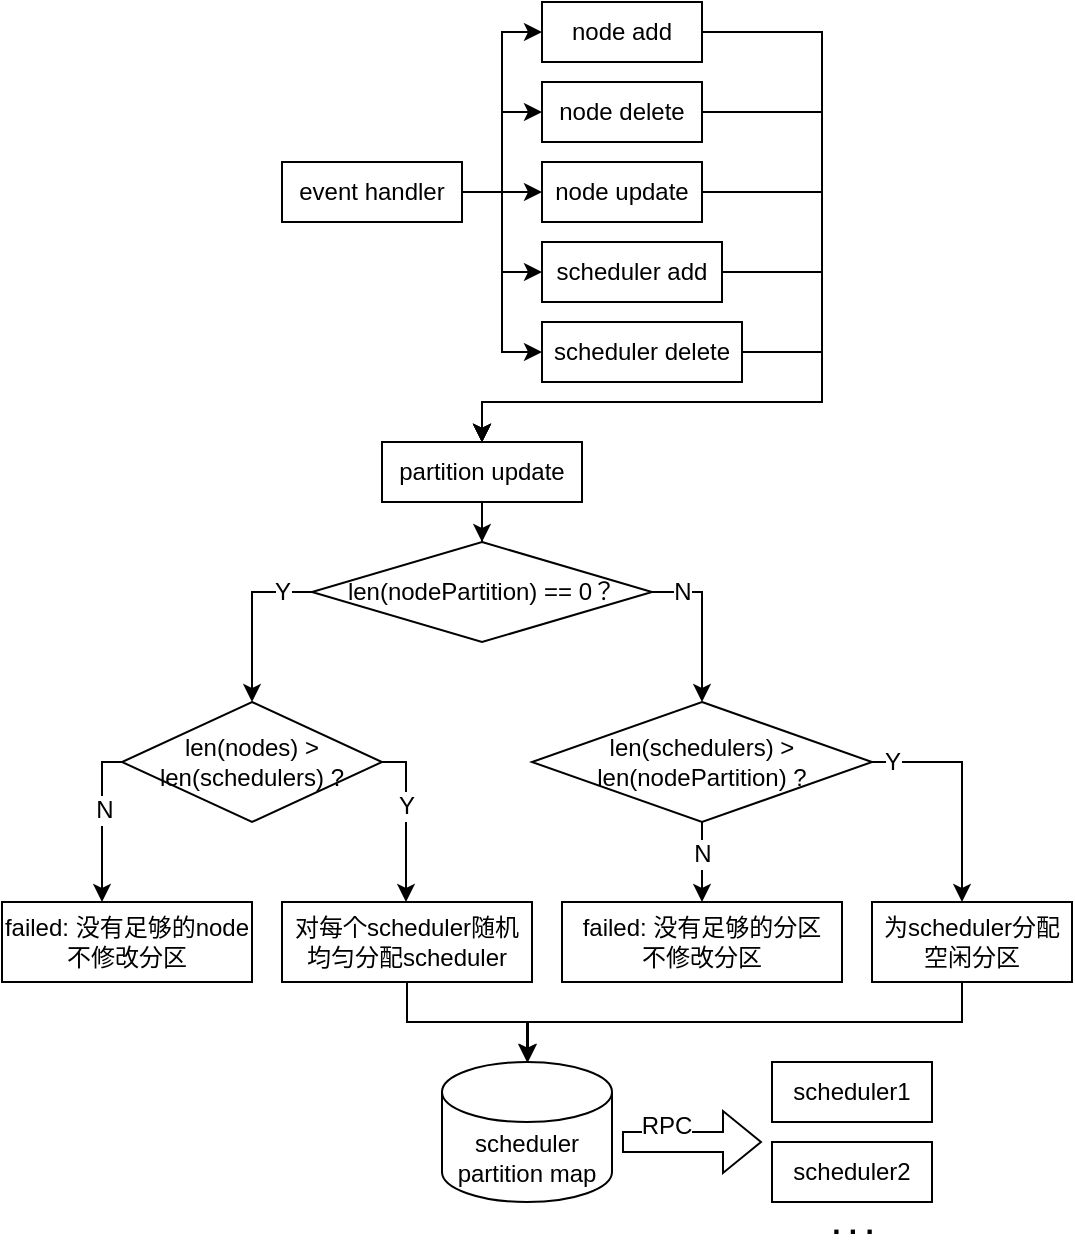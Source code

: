 <mxfile version="18.1.2" type="github" pages="4">
  <diagram id="m4bHccsf1nP5fsRGhA8c" name="Page-1">
    <mxGraphModel dx="823" dy="499" grid="1" gridSize="10" guides="1" tooltips="1" connect="1" arrows="1" fold="1" page="1" pageScale="1" pageWidth="850" pageHeight="1100" math="0" shadow="0">
      <root>
        <mxCell id="0" />
        <mxCell id="1" parent="0" />
        <mxCell id="xQUkPq01Qhvsr4BlPCcq-8" style="edgeStyle=orthogonalEdgeStyle;rounded=0;orthogonalLoop=1;jettySize=auto;html=1;entryX=0;entryY=0.5;entryDx=0;entryDy=0;" parent="1" source="xQUkPq01Qhvsr4BlPCcq-1" target="xQUkPq01Qhvsr4BlPCcq-2" edge="1">
          <mxGeometry relative="1" as="geometry" />
        </mxCell>
        <mxCell id="xQUkPq01Qhvsr4BlPCcq-9" style="edgeStyle=orthogonalEdgeStyle;rounded=0;orthogonalLoop=1;jettySize=auto;html=1;entryX=0;entryY=0.5;entryDx=0;entryDy=0;" parent="1" source="xQUkPq01Qhvsr4BlPCcq-1" target="xQUkPq01Qhvsr4BlPCcq-3" edge="1">
          <mxGeometry relative="1" as="geometry" />
        </mxCell>
        <mxCell id="xQUkPq01Qhvsr4BlPCcq-10" style="edgeStyle=orthogonalEdgeStyle;rounded=0;orthogonalLoop=1;jettySize=auto;html=1;entryX=0;entryY=0.5;entryDx=0;entryDy=0;" parent="1" source="xQUkPq01Qhvsr4BlPCcq-1" target="xQUkPq01Qhvsr4BlPCcq-4" edge="1">
          <mxGeometry relative="1" as="geometry" />
        </mxCell>
        <mxCell id="xQUkPq01Qhvsr4BlPCcq-11" style="edgeStyle=orthogonalEdgeStyle;rounded=0;orthogonalLoop=1;jettySize=auto;html=1;entryX=0;entryY=0.5;entryDx=0;entryDy=0;" parent="1" source="xQUkPq01Qhvsr4BlPCcq-1" target="xQUkPq01Qhvsr4BlPCcq-5" edge="1">
          <mxGeometry relative="1" as="geometry" />
        </mxCell>
        <mxCell id="xQUkPq01Qhvsr4BlPCcq-12" style="edgeStyle=orthogonalEdgeStyle;rounded=0;orthogonalLoop=1;jettySize=auto;html=1;entryX=0;entryY=0.5;entryDx=0;entryDy=0;" parent="1" source="xQUkPq01Qhvsr4BlPCcq-1" target="xQUkPq01Qhvsr4BlPCcq-6" edge="1">
          <mxGeometry relative="1" as="geometry" />
        </mxCell>
        <mxCell id="xQUkPq01Qhvsr4BlPCcq-1" value="event handler" style="rounded=0;whiteSpace=wrap;html=1;" parent="1" vertex="1">
          <mxGeometry x="170" y="190" width="90" height="30" as="geometry" />
        </mxCell>
        <mxCell id="xQUkPq01Qhvsr4BlPCcq-31" style="edgeStyle=orthogonalEdgeStyle;rounded=0;orthogonalLoop=1;jettySize=auto;html=1;" parent="1" source="xQUkPq01Qhvsr4BlPCcq-2" target="xQUkPq01Qhvsr4BlPCcq-13" edge="1">
          <mxGeometry relative="1" as="geometry">
            <Array as="points">
              <mxPoint x="440" y="125" />
              <mxPoint x="440" y="310" />
              <mxPoint x="270" y="310" />
            </Array>
          </mxGeometry>
        </mxCell>
        <mxCell id="xQUkPq01Qhvsr4BlPCcq-2" value="node add" style="rounded=0;whiteSpace=wrap;html=1;" parent="1" vertex="1">
          <mxGeometry x="300" y="110" width="80" height="30" as="geometry" />
        </mxCell>
        <mxCell id="xQUkPq01Qhvsr4BlPCcq-32" style="edgeStyle=orthogonalEdgeStyle;rounded=0;orthogonalLoop=1;jettySize=auto;html=1;" parent="1" source="xQUkPq01Qhvsr4BlPCcq-3" target="xQUkPq01Qhvsr4BlPCcq-13" edge="1">
          <mxGeometry relative="1" as="geometry">
            <Array as="points">
              <mxPoint x="440" y="165" />
              <mxPoint x="440" y="310" />
              <mxPoint x="270" y="310" />
            </Array>
          </mxGeometry>
        </mxCell>
        <mxCell id="xQUkPq01Qhvsr4BlPCcq-3" value="node delete" style="rounded=0;whiteSpace=wrap;html=1;" parent="1" vertex="1">
          <mxGeometry x="300" y="150" width="80" height="30" as="geometry" />
        </mxCell>
        <mxCell id="xQUkPq01Qhvsr4BlPCcq-33" style="edgeStyle=orthogonalEdgeStyle;rounded=0;orthogonalLoop=1;jettySize=auto;html=1;" parent="1" source="xQUkPq01Qhvsr4BlPCcq-4" target="xQUkPq01Qhvsr4BlPCcq-13" edge="1">
          <mxGeometry relative="1" as="geometry">
            <Array as="points">
              <mxPoint x="440" y="205" />
              <mxPoint x="440" y="310" />
              <mxPoint x="270" y="310" />
            </Array>
          </mxGeometry>
        </mxCell>
        <mxCell id="xQUkPq01Qhvsr4BlPCcq-4" value="node update" style="rounded=0;whiteSpace=wrap;html=1;" parent="1" vertex="1">
          <mxGeometry x="300" y="190" width="80" height="30" as="geometry" />
        </mxCell>
        <mxCell id="xQUkPq01Qhvsr4BlPCcq-35" style="edgeStyle=orthogonalEdgeStyle;rounded=0;orthogonalLoop=1;jettySize=auto;html=1;" parent="1" source="xQUkPq01Qhvsr4BlPCcq-5" target="xQUkPq01Qhvsr4BlPCcq-13" edge="1">
          <mxGeometry relative="1" as="geometry">
            <Array as="points">
              <mxPoint x="440" y="245" />
              <mxPoint x="440" y="310" />
              <mxPoint x="270" y="310" />
            </Array>
          </mxGeometry>
        </mxCell>
        <mxCell id="xQUkPq01Qhvsr4BlPCcq-5" value="scheduler add" style="rounded=0;whiteSpace=wrap;html=1;" parent="1" vertex="1">
          <mxGeometry x="300" y="230" width="90" height="30" as="geometry" />
        </mxCell>
        <mxCell id="xQUkPq01Qhvsr4BlPCcq-36" style="edgeStyle=orthogonalEdgeStyle;rounded=0;orthogonalLoop=1;jettySize=auto;html=1;" parent="1" source="xQUkPq01Qhvsr4BlPCcq-6" target="xQUkPq01Qhvsr4BlPCcq-13" edge="1">
          <mxGeometry relative="1" as="geometry">
            <Array as="points">
              <mxPoint x="440" y="285" />
              <mxPoint x="440" y="310" />
              <mxPoint x="270" y="310" />
            </Array>
          </mxGeometry>
        </mxCell>
        <mxCell id="xQUkPq01Qhvsr4BlPCcq-6" value="scheduler delete" style="rounded=0;whiteSpace=wrap;html=1;" parent="1" vertex="1">
          <mxGeometry x="300" y="270" width="100" height="30" as="geometry" />
        </mxCell>
        <mxCell id="xQUkPq01Qhvsr4BlPCcq-15" style="edgeStyle=orthogonalEdgeStyle;rounded=0;orthogonalLoop=1;jettySize=auto;html=1;" parent="1" source="xQUkPq01Qhvsr4BlPCcq-13" target="xQUkPq01Qhvsr4BlPCcq-14" edge="1">
          <mxGeometry relative="1" as="geometry" />
        </mxCell>
        <mxCell id="xQUkPq01Qhvsr4BlPCcq-13" value="partition update" style="rounded=0;whiteSpace=wrap;html=1;" parent="1" vertex="1">
          <mxGeometry x="220" y="330" width="100" height="30" as="geometry" />
        </mxCell>
        <mxCell id="xQUkPq01Qhvsr4BlPCcq-27" style="edgeStyle=orthogonalEdgeStyle;rounded=0;orthogonalLoop=1;jettySize=auto;html=1;" parent="1" source="xQUkPq01Qhvsr4BlPCcq-14" target="xQUkPq01Qhvsr4BlPCcq-17" edge="1">
          <mxGeometry relative="1" as="geometry">
            <Array as="points">
              <mxPoint x="155" y="405" />
            </Array>
          </mxGeometry>
        </mxCell>
        <mxCell id="xQUkPq01Qhvsr4BlPCcq-47" value="Y" style="edgeLabel;html=1;align=center;verticalAlign=middle;resizable=0;points=[];fontSize=12;" parent="xQUkPq01Qhvsr4BlPCcq-27" vertex="1" connectable="0">
          <mxGeometry x="0.032" y="2" relative="1" as="geometry">
            <mxPoint x="13" y="-14" as="offset" />
          </mxGeometry>
        </mxCell>
        <mxCell id="xQUkPq01Qhvsr4BlPCcq-28" style="edgeStyle=orthogonalEdgeStyle;rounded=0;orthogonalLoop=1;jettySize=auto;html=1;exitX=1;exitY=0.5;exitDx=0;exitDy=0;entryX=0.5;entryY=0;entryDx=0;entryDy=0;" parent="1" source="xQUkPq01Qhvsr4BlPCcq-14" target="xQUkPq01Qhvsr4BlPCcq-20" edge="1">
          <mxGeometry relative="1" as="geometry">
            <Array as="points">
              <mxPoint x="380" y="405" />
            </Array>
          </mxGeometry>
        </mxCell>
        <mxCell id="xQUkPq01Qhvsr4BlPCcq-48" value="N" style="edgeLabel;html=1;align=center;verticalAlign=middle;resizable=0;points=[];fontSize=12;" parent="xQUkPq01Qhvsr4BlPCcq-28" vertex="1" connectable="0">
          <mxGeometry x="-0.465" y="-2" relative="1" as="geometry">
            <mxPoint x="-7" y="-2" as="offset" />
          </mxGeometry>
        </mxCell>
        <mxCell id="xQUkPq01Qhvsr4BlPCcq-14" value="len(nodePartition) == 0？" style="rhombus;whiteSpace=wrap;html=1;" parent="1" vertex="1">
          <mxGeometry x="185" y="380" width="170" height="50" as="geometry" />
        </mxCell>
        <mxCell id="xQUkPq01Qhvsr4BlPCcq-23" style="edgeStyle=orthogonalEdgeStyle;rounded=0;orthogonalLoop=1;jettySize=auto;html=1;" parent="1" source="xQUkPq01Qhvsr4BlPCcq-17" target="xQUkPq01Qhvsr4BlPCcq-19" edge="1">
          <mxGeometry relative="1" as="geometry">
            <Array as="points">
              <mxPoint x="232" y="490" />
            </Array>
          </mxGeometry>
        </mxCell>
        <mxCell id="xQUkPq01Qhvsr4BlPCcq-49" value="Y" style="edgeLabel;html=1;align=center;verticalAlign=middle;resizable=0;points=[];fontSize=12;" parent="xQUkPq01Qhvsr4BlPCcq-23" vertex="1" connectable="0">
          <mxGeometry x="-0.182" relative="1" as="geometry">
            <mxPoint as="offset" />
          </mxGeometry>
        </mxCell>
        <mxCell id="xQUkPq01Qhvsr4BlPCcq-24" style="edgeStyle=orthogonalEdgeStyle;rounded=0;orthogonalLoop=1;jettySize=auto;html=1;" parent="1" source="xQUkPq01Qhvsr4BlPCcq-17" target="xQUkPq01Qhvsr4BlPCcq-18" edge="1">
          <mxGeometry relative="1" as="geometry">
            <Array as="points">
              <mxPoint x="80" y="490" />
            </Array>
          </mxGeometry>
        </mxCell>
        <mxCell id="xQUkPq01Qhvsr4BlPCcq-50" value="N" style="edgeLabel;html=1;align=center;verticalAlign=middle;resizable=0;points=[];fontSize=12;" parent="xQUkPq01Qhvsr4BlPCcq-24" vertex="1" connectable="0">
          <mxGeometry x="-0.163" y="1" relative="1" as="geometry">
            <mxPoint as="offset" />
          </mxGeometry>
        </mxCell>
        <mxCell id="xQUkPq01Qhvsr4BlPCcq-17" value="&lt;span&gt;len(nodes) &amp;gt; len(schedulers) ?&lt;/span&gt;" style="rhombus;whiteSpace=wrap;html=1;" parent="1" vertex="1">
          <mxGeometry x="90" y="460" width="130" height="60" as="geometry" />
        </mxCell>
        <mxCell id="xQUkPq01Qhvsr4BlPCcq-18" value="failed: 没有足够的node&lt;br&gt;不修改分区" style="whiteSpace=wrap;html=1;" parent="1" vertex="1">
          <mxGeometry x="30" y="560" width="125" height="40" as="geometry" />
        </mxCell>
        <mxCell id="xQUkPq01Qhvsr4BlPCcq-39" style="edgeStyle=orthogonalEdgeStyle;rounded=0;orthogonalLoop=1;jettySize=auto;html=1;" parent="1" source="xQUkPq01Qhvsr4BlPCcq-19" target="xQUkPq01Qhvsr4BlPCcq-37" edge="1">
          <mxGeometry relative="1" as="geometry" />
        </mxCell>
        <mxCell id="xQUkPq01Qhvsr4BlPCcq-19" value="对每个scheduler随机均匀分配scheduler" style="whiteSpace=wrap;html=1;" parent="1" vertex="1">
          <mxGeometry x="170" y="560" width="125" height="40" as="geometry" />
        </mxCell>
        <mxCell id="xQUkPq01Qhvsr4BlPCcq-29" style="edgeStyle=orthogonalEdgeStyle;rounded=0;orthogonalLoop=1;jettySize=auto;html=1;" parent="1" source="xQUkPq01Qhvsr4BlPCcq-20" target="xQUkPq01Qhvsr4BlPCcq-21" edge="1">
          <mxGeometry relative="1" as="geometry" />
        </mxCell>
        <mxCell id="xQUkPq01Qhvsr4BlPCcq-51" value="N" style="edgeLabel;html=1;align=center;verticalAlign=middle;resizable=0;points=[];fontSize=12;" parent="xQUkPq01Qhvsr4BlPCcq-29" vertex="1" connectable="0">
          <mxGeometry x="-0.205" y="1" relative="1" as="geometry">
            <mxPoint x="-1" as="offset" />
          </mxGeometry>
        </mxCell>
        <mxCell id="xQUkPq01Qhvsr4BlPCcq-30" style="edgeStyle=orthogonalEdgeStyle;rounded=0;orthogonalLoop=1;jettySize=auto;html=1;" parent="1" source="xQUkPq01Qhvsr4BlPCcq-20" target="xQUkPq01Qhvsr4BlPCcq-22" edge="1">
          <mxGeometry relative="1" as="geometry">
            <Array as="points">
              <mxPoint x="510" y="490" />
            </Array>
          </mxGeometry>
        </mxCell>
        <mxCell id="xQUkPq01Qhvsr4BlPCcq-52" value="Y" style="edgeLabel;html=1;align=center;verticalAlign=middle;resizable=0;points=[];fontSize=12;" parent="xQUkPq01Qhvsr4BlPCcq-30" vertex="1" connectable="0">
          <mxGeometry x="0.164" relative="1" as="geometry">
            <mxPoint x="-35" y="-22" as="offset" />
          </mxGeometry>
        </mxCell>
        <mxCell id="xQUkPq01Qhvsr4BlPCcq-20" value="&lt;span&gt;len(&lt;/span&gt;schedulers&lt;span&gt;) &amp;gt; len(nodePartition) ?&lt;/span&gt;" style="rhombus;whiteSpace=wrap;html=1;" parent="1" vertex="1">
          <mxGeometry x="295" y="460" width="170" height="60" as="geometry" />
        </mxCell>
        <mxCell id="xQUkPq01Qhvsr4BlPCcq-21" value="failed: 没有足够的分区&lt;br&gt;不修改分区" style="whiteSpace=wrap;html=1;" parent="1" vertex="1">
          <mxGeometry x="310" y="560" width="140" height="40" as="geometry" />
        </mxCell>
        <mxCell id="xQUkPq01Qhvsr4BlPCcq-40" style="edgeStyle=orthogonalEdgeStyle;rounded=0;orthogonalLoop=1;jettySize=auto;html=1;" parent="1" source="xQUkPq01Qhvsr4BlPCcq-22" target="xQUkPq01Qhvsr4BlPCcq-37" edge="1">
          <mxGeometry relative="1" as="geometry">
            <Array as="points">
              <mxPoint x="510" y="620" />
              <mxPoint x="293" y="620" />
            </Array>
          </mxGeometry>
        </mxCell>
        <mxCell id="xQUkPq01Qhvsr4BlPCcq-22" value="为scheduler分配空闲分区" style="whiteSpace=wrap;html=1;" parent="1" vertex="1">
          <mxGeometry x="465" y="560" width="100" height="40" as="geometry" />
        </mxCell>
        <mxCell id="xQUkPq01Qhvsr4BlPCcq-37" value="scheduler&lt;br&gt;partition map" style="shape=cylinder3;whiteSpace=wrap;html=1;boundedLbl=1;backgroundOutline=1;size=15;" parent="1" vertex="1">
          <mxGeometry x="250" y="640" width="85" height="70" as="geometry" />
        </mxCell>
        <mxCell id="xQUkPq01Qhvsr4BlPCcq-41" value="scheduler1" style="whiteSpace=wrap;html=1;" parent="1" vertex="1">
          <mxGeometry x="415" y="640" width="80" height="30" as="geometry" />
        </mxCell>
        <mxCell id="xQUkPq01Qhvsr4BlPCcq-42" value="scheduler2" style="whiteSpace=wrap;html=1;" parent="1" vertex="1">
          <mxGeometry x="415" y="680" width="80" height="30" as="geometry" />
        </mxCell>
        <mxCell id="xQUkPq01Qhvsr4BlPCcq-44" value="&lt;font style=&quot;font-size: 15px&quot;&gt;&lt;b&gt;. . .&lt;/b&gt;&lt;/font&gt;" style="text;html=1;align=center;verticalAlign=middle;resizable=0;points=[];autosize=1;strokeColor=none;fillColor=none;" parent="1" vertex="1">
          <mxGeometry x="435" y="710" width="40" height="20" as="geometry" />
        </mxCell>
        <mxCell id="xQUkPq01Qhvsr4BlPCcq-45" value="" style="shape=flexArrow;endArrow=classic;html=1;rounded=0;fontSize=15;" parent="1" edge="1">
          <mxGeometry width="50" height="50" relative="1" as="geometry">
            <mxPoint x="340" y="680" as="sourcePoint" />
            <mxPoint x="410" y="680" as="targetPoint" />
          </mxGeometry>
        </mxCell>
        <mxCell id="xQUkPq01Qhvsr4BlPCcq-46" value="&lt;font style=&quot;font-size: 12px&quot;&gt;RPC&lt;/font&gt;" style="edgeLabel;html=1;align=center;verticalAlign=middle;resizable=0;points=[];fontSize=15;" parent="xQUkPq01Qhvsr4BlPCcq-45" vertex="1" connectable="0">
          <mxGeometry x="-0.414" relative="1" as="geometry">
            <mxPoint x="1" y="-10" as="offset" />
          </mxGeometry>
        </mxCell>
      </root>
    </mxGraphModel>
  </diagram>
  <diagram id="uBHuakWJhPPgRtdTngX6" name="Page-2">
    <mxGraphModel dx="1117" dy="677" grid="1" gridSize="10" guides="1" tooltips="1" connect="1" arrows="1" fold="1" page="1" pageScale="1" pageWidth="850" pageHeight="1100" math="0" shadow="0">
      <root>
        <mxCell id="0" />
        <mxCell id="1" parent="0" />
        <mxCell id="tYgxeHyzE9cOC-M0o53c-24" style="edgeStyle=orthogonalEdgeStyle;rounded=0;orthogonalLoop=1;jettySize=auto;html=1;fontSize=12;" parent="1" source="tYgxeHyzE9cOC-M0o53c-1" target="tYgxeHyzE9cOC-M0o53c-3" edge="1">
          <mxGeometry relative="1" as="geometry" />
        </mxCell>
        <mxCell id="tYgxeHyzE9cOC-M0o53c-1" value="scheduler&lt;br&gt;map" style="shape=cylinder3;whiteSpace=wrap;html=1;boundedLbl=1;backgroundOutline=1;size=15;fontSize=12;" parent="1" vertex="1">
          <mxGeometry x="170" y="100" width="60" height="70" as="geometry" />
        </mxCell>
        <mxCell id="tYgxeHyzE9cOC-M0o53c-8" value="" style="edgeStyle=orthogonalEdgeStyle;rounded=0;orthogonalLoop=1;jettySize=auto;html=1;fontSize=12;" parent="1" source="tYgxeHyzE9cOC-M0o53c-2" target="tYgxeHyzE9cOC-M0o53c-7" edge="1">
          <mxGeometry relative="1" as="geometry" />
        </mxCell>
        <mxCell id="tYgxeHyzE9cOC-M0o53c-2" value="scheduler register" style="rounded=0;whiteSpace=wrap;html=1;fontSize=12;" parent="1" vertex="1">
          <mxGeometry x="310" y="110" width="110" height="30" as="geometry" />
        </mxCell>
        <mxCell id="j5_gnD3YA7jNJq1EvDXr-2" style="edgeStyle=orthogonalEdgeStyle;rounded=0;orthogonalLoop=1;jettySize=auto;html=1;fontSize=12;" parent="1" source="tYgxeHyzE9cOC-M0o53c-3" target="tYgxeHyzE9cOC-M0o53c-27" edge="1">
          <mxGeometry relative="1" as="geometry">
            <Array as="points">
              <mxPoint x="200" y="240" />
              <mxPoint x="145" y="240" />
            </Array>
          </mxGeometry>
        </mxCell>
        <mxCell id="j5_gnD3YA7jNJq1EvDXr-4" style="edgeStyle=orthogonalEdgeStyle;rounded=0;orthogonalLoop=1;jettySize=auto;html=1;fontSize=12;" parent="1" source="tYgxeHyzE9cOC-M0o53c-3" target="tYgxeHyzE9cOC-M0o53c-28" edge="1">
          <mxGeometry relative="1" as="geometry" />
        </mxCell>
        <mxCell id="j5_gnD3YA7jNJq1EvDXr-5" style="edgeStyle=orthogonalEdgeStyle;rounded=0;orthogonalLoop=1;jettySize=auto;html=1;fontSize=12;" parent="1" source="tYgxeHyzE9cOC-M0o53c-3" target="j5_gnD3YA7jNJq1EvDXr-1" edge="1">
          <mxGeometry relative="1" as="geometry">
            <Array as="points">
              <mxPoint x="200" y="240" />
              <mxPoint x="264" y="240" />
            </Array>
          </mxGeometry>
        </mxCell>
        <mxCell id="tYgxeHyzE9cOC-M0o53c-3" value="heart beat server" style="whiteSpace=wrap;html=1;fontSize=12;" parent="1" vertex="1">
          <mxGeometry x="145" y="200" width="110" height="30" as="geometry" />
        </mxCell>
        <mxCell id="tYgxeHyzE9cOC-M0o53c-4" value="" style="shape=flexArrow;endArrow=classic;html=1;rounded=0;fontSize=12;" parent="1" edge="1">
          <mxGeometry width="50" height="50" relative="1" as="geometry">
            <mxPoint x="240" y="124.5" as="sourcePoint" />
            <mxPoint x="300" y="124.5" as="targetPoint" />
          </mxGeometry>
        </mxCell>
        <mxCell id="tYgxeHyzE9cOC-M0o53c-5" value="RPC" style="edgeLabel;html=1;align=center;verticalAlign=middle;resizable=0;points=[];fontSize=12;" parent="tYgxeHyzE9cOC-M0o53c-4" vertex="1" connectable="0">
          <mxGeometry x="-0.5" y="6" relative="1" as="geometry">
            <mxPoint x="5" y="1" as="offset" />
          </mxGeometry>
        </mxCell>
        <mxCell id="y2uKCP8vzYj8YYXXX7Sh-3" style="edgeStyle=orthogonalEdgeStyle;rounded=0;orthogonalLoop=1;jettySize=auto;html=1;entryX=0.5;entryY=0;entryDx=0;entryDy=0;" edge="1" parent="1" source="tYgxeHyzE9cOC-M0o53c-7" target="y2uKCP8vzYj8YYXXX7Sh-2">
          <mxGeometry relative="1" as="geometry" />
        </mxCell>
        <mxCell id="tYgxeHyzE9cOC-M0o53c-7" value="生成scheID" style="whiteSpace=wrap;html=1;rounded=0;" parent="1" vertex="1">
          <mxGeometry x="327.5" y="165" width="75" height="25" as="geometry" />
        </mxCell>
        <mxCell id="tYgxeHyzE9cOC-M0o53c-18" value="" style="edgeStyle=orthogonalEdgeStyle;rounded=0;orthogonalLoop=1;jettySize=auto;html=1;fontSize=12;" parent="1" source="tYgxeHyzE9cOC-M0o53c-15" target="tYgxeHyzE9cOC-M0o53c-17" edge="1">
          <mxGeometry relative="1" as="geometry" />
        </mxCell>
        <mxCell id="y2uKCP8vzYj8YYXXX7Sh-6" value="N" style="edgeLabel;html=1;align=center;verticalAlign=middle;resizable=0;points=[];" vertex="1" connectable="0" parent="tYgxeHyzE9cOC-M0o53c-18">
          <mxGeometry x="0.275" y="-1" relative="1" as="geometry">
            <mxPoint as="offset" />
          </mxGeometry>
        </mxCell>
        <mxCell id="tYgxeHyzE9cOC-M0o53c-20" value="" style="edgeStyle=orthogonalEdgeStyle;rounded=0;orthogonalLoop=1;jettySize=auto;html=1;fontSize=12;" parent="1" source="tYgxeHyzE9cOC-M0o53c-15" target="tYgxeHyzE9cOC-M0o53c-19" edge="1">
          <mxGeometry relative="1" as="geometry" />
        </mxCell>
        <mxCell id="y2uKCP8vzYj8YYXXX7Sh-7" value="Y" style="edgeLabel;html=1;align=center;verticalAlign=middle;resizable=0;points=[];" vertex="1" connectable="0" parent="tYgxeHyzE9cOC-M0o53c-20">
          <mxGeometry x="-0.179" y="3" relative="1" as="geometry">
            <mxPoint x="22" as="offset" />
          </mxGeometry>
        </mxCell>
        <mxCell id="tYgxeHyzE9cOC-M0o53c-15" value="added successfully ?" style="rhombus;whiteSpace=wrap;html=1;rounded=0;" parent="1" vertex="1">
          <mxGeometry x="283.75" y="261.88" width="162.5" height="40" as="geometry" />
        </mxCell>
        <mxCell id="tYgxeHyzE9cOC-M0o53c-17" value="failed: exit" style="whiteSpace=wrap;html=1;rounded=0;" parent="1" vertex="1">
          <mxGeometry x="290" y="338.76" width="65" height="33.12" as="geometry" />
        </mxCell>
        <mxCell id="tYgxeHyzE9cOC-M0o53c-23" value="" style="edgeStyle=orthogonalEdgeStyle;rounded=0;orthogonalLoop=1;jettySize=auto;html=1;fontSize=12;" parent="1" source="tYgxeHyzE9cOC-M0o53c-19" target="tYgxeHyzE9cOC-M0o53c-22" edge="1">
          <mxGeometry relative="1" as="geometry" />
        </mxCell>
        <mxCell id="tYgxeHyzE9cOC-M0o53c-26" value="" style="edgeStyle=orthogonalEdgeStyle;rounded=0;orthogonalLoop=1;jettySize=auto;html=1;fontSize=12;" parent="1" source="tYgxeHyzE9cOC-M0o53c-19" target="tYgxeHyzE9cOC-M0o53c-25" edge="1">
          <mxGeometry relative="1" as="geometry" />
        </mxCell>
        <mxCell id="tYgxeHyzE9cOC-M0o53c-19" value="获得分区节点" style="whiteSpace=wrap;html=1;rounded=0;" parent="1" vertex="1">
          <mxGeometry x="370" y="338.76" width="90" height="33.12" as="geometry" />
        </mxCell>
        <mxCell id="tYgxeHyzE9cOC-M0o53c-22" value="schedule cycle" style="whiteSpace=wrap;html=1;rounded=0;" parent="1" vertex="1">
          <mxGeometry x="325" y="411.88" width="95" height="30" as="geometry" />
        </mxCell>
        <mxCell id="tYgxeHyzE9cOC-M0o53c-25" value="run heart beat" style="whiteSpace=wrap;html=1;rounded=0;" parent="1" vertex="1">
          <mxGeometry x="430" y="411.88" width="80" height="30" as="geometry" />
        </mxCell>
        <mxCell id="tYgxeHyzE9cOC-M0o53c-27" value="sche1" style="whiteSpace=wrap;html=1;fontSize=12;" parent="1" vertex="1">
          <mxGeometry x="120" y="256.88" width="50" height="30" as="geometry" />
        </mxCell>
        <mxCell id="tYgxeHyzE9cOC-M0o53c-28" value="sche2" style="whiteSpace=wrap;html=1;fontSize=12;" parent="1" vertex="1">
          <mxGeometry x="175" y="256.88" width="50" height="30" as="geometry" />
        </mxCell>
        <mxCell id="j5_gnD3YA7jNJq1EvDXr-1" value="&lt;font style=&quot;font-size: 15px&quot;&gt;&lt;b&gt;. . .&lt;/b&gt;&lt;/font&gt;" style="text;html=1;align=center;verticalAlign=middle;resizable=0;points=[];autosize=1;strokeColor=none;fillColor=none;" parent="1" vertex="1">
          <mxGeometry x="243.75" y="261.88" width="40" height="20" as="geometry" />
        </mxCell>
        <mxCell id="j5_gnD3YA7jNJq1EvDXr-6" value="" style="shape=curlyBracket;whiteSpace=wrap;html=1;rounded=1;flipH=1;fontSize=12;rotation=90;" parent="1" vertex="1">
          <mxGeometry x="190" y="243.44" width="20" height="120" as="geometry" />
        </mxCell>
        <mxCell id="j5_gnD3YA7jNJq1EvDXr-10" value="" style="edgeStyle=orthogonalEdgeStyle;rounded=0;orthogonalLoop=1;jettySize=auto;html=1;fontSize=12;" parent="1" source="j5_gnD3YA7jNJq1EvDXr-8" target="j5_gnD3YA7jNJq1EvDXr-9" edge="1">
          <mxGeometry relative="1" as="geometry" />
        </mxCell>
        <mxCell id="j5_gnD3YA7jNJq1EvDXr-8" value="heart beat&lt;br&gt;timeout" style="whiteSpace=wrap;html=1;fontSize=12;" parent="1" vertex="1">
          <mxGeometry x="160" y="323.44" width="80" height="40" as="geometry" />
        </mxCell>
        <mxCell id="j5_gnD3YA7jNJq1EvDXr-12" value="" style="edgeStyle=orthogonalEdgeStyle;rounded=0;orthogonalLoop=1;jettySize=auto;html=1;fontSize=12;" parent="1" source="j5_gnD3YA7jNJq1EvDXr-9" target="j5_gnD3YA7jNJq1EvDXr-11" edge="1">
          <mxGeometry relative="1" as="geometry" />
        </mxCell>
        <mxCell id="j5_gnD3YA7jNJq1EvDXr-9" value="scheduler delete event" style="whiteSpace=wrap;html=1;" parent="1" vertex="1">
          <mxGeometry x="135" y="390" width="130" height="36.56" as="geometry" />
        </mxCell>
        <mxCell id="j5_gnD3YA7jNJq1EvDXr-11" value="更新scheduler map和分区状态" style="whiteSpace=wrap;html=1;" parent="1" vertex="1">
          <mxGeometry x="147.5" y="450" width="105" height="40" as="geometry" />
        </mxCell>
        <mxCell id="y2uKCP8vzYj8YYXXX7Sh-5" style="edgeStyle=orthogonalEdgeStyle;rounded=0;orthogonalLoop=1;jettySize=auto;html=1;entryX=0.5;entryY=0;entryDx=0;entryDy=0;" edge="1" parent="1" source="y2uKCP8vzYj8YYXXX7Sh-2" target="tYgxeHyzE9cOC-M0o53c-15">
          <mxGeometry relative="1" as="geometry" />
        </mxCell>
        <mxCell id="y2uKCP8vzYj8YYXXX7Sh-2" value="&lt;span style=&quot;&quot;&gt;scheduler add event&lt;/span&gt;" style="rounded=0;whiteSpace=wrap;html=1;" vertex="1" parent="1">
          <mxGeometry x="305" y="216.88" width="120" height="26.56" as="geometry" />
        </mxCell>
      </root>
    </mxGraphModel>
  </diagram>
  <diagram id="RLeIXT0bkyRWH-TnLU5A" name="Page-3">
    <mxGraphModel dx="782" dy="474" grid="1" gridSize="10" guides="1" tooltips="1" connect="1" arrows="1" fold="1" page="1" pageScale="1" pageWidth="850" pageHeight="1100" math="0" shadow="0">
      <root>
        <mxCell id="0" />
        <mxCell id="1" parent="0" />
        <mxCell id="Ji8Xr9WGZzjjYhvA_nyq-3" style="edgeStyle=orthogonalEdgeStyle;rounded=0;orthogonalLoop=1;jettySize=auto;html=1;fontSize=12;" parent="1" source="Ji8Xr9WGZzjjYhvA_nyq-1" target="Ji8Xr9WGZzjjYhvA_nyq-2" edge="1">
          <mxGeometry relative="1" as="geometry" />
        </mxCell>
        <mxCell id="Ji8Xr9WGZzjjYhvA_nyq-20" style="edgeStyle=orthogonalEdgeStyle;rounded=0;orthogonalLoop=1;jettySize=auto;html=1;fontSize=12;" parent="1" source="Ji8Xr9WGZzjjYhvA_nyq-1" target="Ji8Xr9WGZzjjYhvA_nyq-19" edge="1">
          <mxGeometry relative="1" as="geometry" />
        </mxCell>
        <mxCell id="Ji8Xr9WGZzjjYhvA_nyq-1" value="scheduler&lt;br&gt;weight" style="shape=cylinder3;whiteSpace=wrap;html=1;boundedLbl=1;backgroundOutline=1;size=15;fontSize=12;" parent="1" vertex="1">
          <mxGeometry x="190" y="110" width="60" height="70" as="geometry" />
        </mxCell>
        <mxCell id="Ji8Xr9WGZzjjYhvA_nyq-5" value="" style="edgeStyle=orthogonalEdgeStyle;rounded=0;orthogonalLoop=1;jettySize=auto;html=1;fontSize=12;" parent="1" source="Ji8Xr9WGZzjjYhvA_nyq-2" target="Ji8Xr9WGZzjjYhvA_nyq-4" edge="1">
          <mxGeometry relative="1" as="geometry" />
        </mxCell>
        <mxCell id="Ji8Xr9WGZzjjYhvA_nyq-2" value="weight update" style="rounded=0;whiteSpace=wrap;html=1;fontSize=12;" parent="1" vertex="1">
          <mxGeometry x="335" y="125" width="90" height="40" as="geometry" />
        </mxCell>
        <mxCell id="Ji8Xr9WGZzjjYhvA_nyq-7" style="edgeStyle=orthogonalEdgeStyle;rounded=0;orthogonalLoop=1;jettySize=auto;html=1;fontSize=12;" parent="1" source="Ji8Xr9WGZzjjYhvA_nyq-4" target="Ji8Xr9WGZzjjYhvA_nyq-6" edge="1">
          <mxGeometry relative="1" as="geometry" />
        </mxCell>
        <mxCell id="Ji8Xr9WGZzjjYhvA_nyq-4" value="timer(定期更新)" style="whiteSpace=wrap;html=1;rounded=0;" parent="1" vertex="1">
          <mxGeometry x="332.5" y="190" width="95" height="40" as="geometry" />
        </mxCell>
        <mxCell id="Ji8Xr9WGZzjjYhvA_nyq-10" style="edgeStyle=orthogonalEdgeStyle;rounded=0;orthogonalLoop=1;jettySize=auto;html=1;fontSize=12;" parent="1" source="Ji8Xr9WGZzjjYhvA_nyq-6" target="Ji8Xr9WGZzjjYhvA_nyq-9" edge="1">
          <mxGeometry relative="1" as="geometry">
            <Array as="points">
              <mxPoint x="455" y="280" />
              <mxPoint x="455" y="255" />
            </Array>
          </mxGeometry>
        </mxCell>
        <mxCell id="Ji8Xr9WGZzjjYhvA_nyq-11" style="edgeStyle=orthogonalEdgeStyle;rounded=0;orthogonalLoop=1;jettySize=auto;html=1;fontSize=12;" parent="1" source="Ji8Xr9WGZzjjYhvA_nyq-6" target="Ji8Xr9WGZzjjYhvA_nyq-8" edge="1">
          <mxGeometry relative="1" as="geometry">
            <Array as="points">
              <mxPoint x="455" y="280" />
              <mxPoint x="455" y="295" />
            </Array>
          </mxGeometry>
        </mxCell>
        <mxCell id="Ji8Xr9WGZzjjYhvA_nyq-13" value="" style="edgeStyle=orthogonalEdgeStyle;rounded=0;orthogonalLoop=1;jettySize=auto;html=1;fontSize=12;" parent="1" source="Ji8Xr9WGZzjjYhvA_nyq-6" target="Ji8Xr9WGZzjjYhvA_nyq-12" edge="1">
          <mxGeometry relative="1" as="geometry" />
        </mxCell>
        <mxCell id="Ji8Xr9WGZzjjYhvA_nyq-6" value="获得node资源状态" style="rounded=0;whiteSpace=wrap;html=1;fontSize=12;" parent="1" vertex="1">
          <mxGeometry x="320" y="260" width="120" height="40" as="geometry" />
        </mxCell>
        <mxCell id="Ji8Xr9WGZzjjYhvA_nyq-8" value="metrics server" style="rounded=0;whiteSpace=wrap;html=1;fontSize=12;" parent="1" vertex="1">
          <mxGeometry x="470" y="280" width="90" height="30" as="geometry" />
        </mxCell>
        <mxCell id="Ji8Xr9WGZzjjYhvA_nyq-9" value="api-server" style="rounded=0;whiteSpace=wrap;html=1;fontSize=12;" parent="1" vertex="1">
          <mxGeometry x="470" y="240" width="90" height="30" as="geometry" />
        </mxCell>
        <mxCell id="Ji8Xr9WGZzjjYhvA_nyq-15" value="" style="edgeStyle=orthogonalEdgeStyle;rounded=0;orthogonalLoop=1;jettySize=auto;html=1;fontSize=12;" parent="1" source="Ji8Xr9WGZzjjYhvA_nyq-12" target="Ji8Xr9WGZzjjYhvA_nyq-14" edge="1">
          <mxGeometry relative="1" as="geometry" />
        </mxCell>
        <mxCell id="Ji8Xr9WGZzjjYhvA_nyq-12" value="根据partition信息计算权重" style="whiteSpace=wrap;html=1;rounded=0;" parent="1" vertex="1">
          <mxGeometry x="332.5" y="320" width="95" height="50" as="geometry" />
        </mxCell>
        <mxCell id="Ji8Xr9WGZzjjYhvA_nyq-14" value="更新权重W1, W2..." style="rounded=0;whiteSpace=wrap;html=1;" parent="1" vertex="1">
          <mxGeometry x="323.75" y="390" width="112.5" height="35" as="geometry" />
        </mxCell>
        <mxCell id="Ji8Xr9WGZzjjYhvA_nyq-21" style="edgeStyle=orthogonalEdgeStyle;rounded=0;orthogonalLoop=1;jettySize=auto;html=1;entryX=0;entryY=0.5;entryDx=0;entryDy=0;fontSize=12;" parent="1" source="Ji8Xr9WGZzjjYhvA_nyq-16" target="Ji8Xr9WGZzjjYhvA_nyq-19" edge="1">
          <mxGeometry relative="1" as="geometry" />
        </mxCell>
        <mxCell id="Ji8Xr9WGZzjjYhvA_nyq-16" value="pod1" style="rounded=0;whiteSpace=wrap;html=1;fontSize=12;" parent="1" vertex="1">
          <mxGeometry x="120" y="200" width="40" height="30" as="geometry" />
        </mxCell>
        <mxCell id="Ji8Xr9WGZzjjYhvA_nyq-17" value="pod2" style="rounded=0;whiteSpace=wrap;html=1;fontSize=12;" parent="1" vertex="1">
          <mxGeometry x="80" y="200" width="40" height="30" as="geometry" />
        </mxCell>
        <mxCell id="Ji8Xr9WGZzjjYhvA_nyq-18" value="..." style="rounded=0;whiteSpace=wrap;html=1;fontSize=12;" parent="1" vertex="1">
          <mxGeometry x="60" y="200" width="20" height="30" as="geometry" />
        </mxCell>
        <mxCell id="Cd2SYrx5FMqEKf4qX9o2-2" style="edgeStyle=orthogonalEdgeStyle;rounded=0;orthogonalLoop=1;jettySize=auto;html=1;fontSize=12;" parent="1" source="Ji8Xr9WGZzjjYhvA_nyq-19" target="Ji8Xr9WGZzjjYhvA_nyq-25" edge="1">
          <mxGeometry relative="1" as="geometry">
            <Array as="points">
              <mxPoint x="220" y="240" />
              <mxPoint x="150" y="240" />
            </Array>
          </mxGeometry>
        </mxCell>
        <mxCell id="Cd2SYrx5FMqEKf4qX9o2-3" style="edgeStyle=orthogonalEdgeStyle;rounded=0;orthogonalLoop=1;jettySize=auto;html=1;entryX=0.5;entryY=0;entryDx=0;entryDy=0;fontSize=12;" parent="1" source="Ji8Xr9WGZzjjYhvA_nyq-19" target="Ji8Xr9WGZzjjYhvA_nyq-26" edge="1">
          <mxGeometry relative="1" as="geometry" />
        </mxCell>
        <mxCell id="Cd2SYrx5FMqEKf4qX9o2-4" style="edgeStyle=orthogonalEdgeStyle;rounded=0;orthogonalLoop=1;jettySize=auto;html=1;fontSize=12;" parent="1" source="Ji8Xr9WGZzjjYhvA_nyq-19" target="Cd2SYrx5FMqEKf4qX9o2-1" edge="1">
          <mxGeometry relative="1" as="geometry">
            <Array as="points">
              <mxPoint x="220" y="240" />
              <mxPoint x="280" y="240" />
            </Array>
          </mxGeometry>
        </mxCell>
        <mxCell id="Ji8Xr9WGZzjjYhvA_nyq-19" value="分配pod" style="rounded=0;whiteSpace=wrap;html=1;fontSize=12;" parent="1" vertex="1">
          <mxGeometry x="190" y="200" width="60" height="30" as="geometry" />
        </mxCell>
        <mxCell id="Ji8Xr9WGZzjjYhvA_nyq-22" value="pod queue" style="text;html=1;align=center;verticalAlign=middle;resizable=0;points=[];autosize=1;strokeColor=none;fillColor=none;fontSize=12;" parent="1" vertex="1">
          <mxGeometry x="80" y="180" width="70" height="20" as="geometry" />
        </mxCell>
        <mxCell id="Ji8Xr9WGZzjjYhvA_nyq-25" value="partition-1&lt;br&gt;W1" style="whiteSpace=wrap;html=1;fontSize=12;" parent="1" vertex="1">
          <mxGeometry x="120" y="260" width="60" height="40" as="geometry" />
        </mxCell>
        <mxCell id="Ji8Xr9WGZzjjYhvA_nyq-26" value="partition-2&lt;br&gt;W2" style="whiteSpace=wrap;html=1;fontSize=12;" parent="1" vertex="1">
          <mxGeometry x="190" y="260" width="60" height="40" as="geometry" />
        </mxCell>
        <mxCell id="Cd2SYrx5FMqEKf4qX9o2-1" value="&lt;font style=&quot;font-size: 15px&quot;&gt;&lt;b&gt;. . .&lt;/b&gt;&lt;/font&gt;" style="text;html=1;align=center;verticalAlign=middle;resizable=0;points=[];autosize=1;strokeColor=none;fillColor=none;" parent="1" vertex="1">
          <mxGeometry x="260" y="270" width="40" height="20" as="geometry" />
        </mxCell>
      </root>
    </mxGraphModel>
  </diagram>
  <diagram id="e4uq-7RAmFT2PL-dFwkv" name="Page-4">
    <mxGraphModel dx="782" dy="474" grid="1" gridSize="10" guides="1" tooltips="1" connect="1" arrows="1" fold="1" page="1" pageScale="1" pageWidth="850" pageHeight="1100" math="0" shadow="0">
      <root>
        <mxCell id="0" />
        <mxCell id="1" parent="0" />
        <mxCell id="Li69cZkLrICGLa_tEp7W-5" style="edgeStyle=orthogonalEdgeStyle;rounded=0;orthogonalLoop=1;jettySize=auto;html=1;fontSize=12;" parent="1" source="Li69cZkLrICGLa_tEp7W-3" target="Li69cZkLrICGLa_tEp7W-4" edge="1">
          <mxGeometry relative="1" as="geometry" />
        </mxCell>
        <mxCell id="Li69cZkLrICGLa_tEp7W-63" value="" style="edgeStyle=orthogonalEdgeStyle;rounded=0;orthogonalLoop=1;jettySize=auto;html=1;fontSize=12;" parent="1" source="Li69cZkLrICGLa_tEp7W-3" target="Li69cZkLrICGLa_tEp7W-62" edge="1">
          <mxGeometry relative="1" as="geometry" />
        </mxCell>
        <mxCell id="Li69cZkLrICGLa_tEp7W-69" value="" style="edgeStyle=orthogonalEdgeStyle;rounded=0;orthogonalLoop=1;jettySize=auto;html=1;fontSize=12;" parent="1" source="Li69cZkLrICGLa_tEp7W-3" target="Li69cZkLrICGLa_tEp7W-68" edge="1">
          <mxGeometry relative="1" as="geometry" />
        </mxCell>
        <mxCell id="Li69cZkLrICGLa_tEp7W-3" value="pod status&lt;br&gt;map" style="shape=cylinder3;whiteSpace=wrap;html=1;boundedLbl=1;backgroundOutline=1;size=15;fontSize=12;" parent="1" vertex="1">
          <mxGeometry x="320" y="90" width="60" height="70" as="geometry" />
        </mxCell>
        <mxCell id="Li69cZkLrICGLa_tEp7W-7" value="" style="edgeStyle=orthogonalEdgeStyle;rounded=0;orthogonalLoop=1;jettySize=auto;html=1;fontSize=12;" parent="1" source="Li69cZkLrICGLa_tEp7W-4" target="Li69cZkLrICGLa_tEp7W-6" edge="1">
          <mxGeometry relative="1" as="geometry" />
        </mxCell>
        <mxCell id="Li69cZkLrICGLa_tEp7W-4" value="pod schedule&lt;br&gt;request" style="rounded=0;whiteSpace=wrap;html=1;fontSize=12;" parent="1" vertex="1">
          <mxGeometry x="110" y="105" width="90" height="40" as="geometry" />
        </mxCell>
        <mxCell id="Li69cZkLrICGLa_tEp7W-16" value="" style="edgeStyle=orthogonalEdgeStyle;rounded=0;orthogonalLoop=1;jettySize=auto;html=1;fontSize=12;" parent="1" source="Li69cZkLrICGLa_tEp7W-6" target="Li69cZkLrICGLa_tEp7W-15" edge="1">
          <mxGeometry relative="1" as="geometry" />
        </mxCell>
        <mxCell id="Li69cZkLrICGLa_tEp7W-6" value="podID = md5(podName+podNameSpace)" style="whiteSpace=wrap;html=1;rounded=0;" parent="1" vertex="1">
          <mxGeometry x="37.5" y="170" width="235" height="35" as="geometry" />
        </mxCell>
        <mxCell id="Li69cZkLrICGLa_tEp7W-13" value="N" style="edgeStyle=orthogonalEdgeStyle;rounded=0;orthogonalLoop=1;jettySize=auto;html=1;fontSize=12;" parent="1" source="Li69cZkLrICGLa_tEp7W-10" target="Li69cZkLrICGLa_tEp7W-12" edge="1">
          <mxGeometry relative="1" as="geometry">
            <Array as="points">
              <mxPoint x="155" y="340" />
              <mxPoint x="90" y="340" />
            </Array>
          </mxGeometry>
        </mxCell>
        <mxCell id="Li69cZkLrICGLa_tEp7W-24" value="" style="edgeStyle=orthogonalEdgeStyle;rounded=0;orthogonalLoop=1;jettySize=auto;html=1;fontSize=12;entryX=0.5;entryY=0;entryDx=0;entryDy=0;" parent="1" source="Li69cZkLrICGLa_tEp7W-10" target="Li69cZkLrICGLa_tEp7W-23" edge="1">
          <mxGeometry relative="1" as="geometry">
            <Array as="points">
              <mxPoint x="155" y="340" />
              <mxPoint x="398" y="340" />
              <mxPoint x="398" y="350" />
            </Array>
          </mxGeometry>
        </mxCell>
        <mxCell id="Li69cZkLrICGLa_tEp7W-25" value="Y" style="edgeLabel;html=1;align=center;verticalAlign=middle;resizable=0;points=[];fontSize=12;" parent="Li69cZkLrICGLa_tEp7W-24" vertex="1" connectable="0">
          <mxGeometry x="-0.241" y="3" relative="1" as="geometry">
            <mxPoint x="1" as="offset" />
          </mxGeometry>
        </mxCell>
        <mxCell id="Li69cZkLrICGLa_tEp7W-10" value="ok?" style="rhombus;whiteSpace=wrap;html=1;fontSize=12;" parent="1" vertex="1">
          <mxGeometry x="115" y="290" width="80" height="30" as="geometry" />
        </mxCell>
        <mxCell id="Li69cZkLrICGLa_tEp7W-19" value="" style="edgeStyle=orthogonalEdgeStyle;rounded=0;orthogonalLoop=1;jettySize=auto;html=1;fontSize=12;" parent="1" source="Li69cZkLrICGLa_tEp7W-12" target="Li69cZkLrICGLa_tEp7W-18" edge="1">
          <mxGeometry relative="1" as="geometry" />
        </mxCell>
        <mxCell id="Li69cZkLrICGLa_tEp7W-12" value="添加新pod到podMap" style="whiteSpace=wrap;html=1;" parent="1" vertex="1">
          <mxGeometry x="30" y="360" width="120" height="40" as="geometry" />
        </mxCell>
        <mxCell id="Li69cZkLrICGLa_tEp7W-17" style="edgeStyle=orthogonalEdgeStyle;rounded=0;orthogonalLoop=1;jettySize=auto;html=1;fontSize=12;" parent="1" source="Li69cZkLrICGLa_tEp7W-15" target="Li69cZkLrICGLa_tEp7W-10" edge="1">
          <mxGeometry relative="1" as="geometry" />
        </mxCell>
        <mxCell id="Li69cZkLrICGLa_tEp7W-15" value="&lt;span&gt;pod, ok := podMap[podID]&lt;/span&gt;" style="whiteSpace=wrap;html=1;rounded=0;" parent="1" vertex="1">
          <mxGeometry x="80" y="230" width="150" height="32.5" as="geometry" />
        </mxCell>
        <mxCell id="Li69cZkLrICGLa_tEp7W-21" value="" style="edgeStyle=orthogonalEdgeStyle;rounded=0;orthogonalLoop=1;jettySize=auto;html=1;fontSize=12;" parent="1" source="Li69cZkLrICGLa_tEp7W-18" target="Li69cZkLrICGLa_tEp7W-20" edge="1">
          <mxGeometry relative="1" as="geometry" />
        </mxCell>
        <mxCell id="Li69cZkLrICGLa_tEp7W-18" value="负载均衡模块将pod分配给scheduler" style="whiteSpace=wrap;html=1;" parent="1" vertex="1">
          <mxGeometry x="30" y="430" width="120" height="50" as="geometry" />
        </mxCell>
        <mxCell id="Li69cZkLrICGLa_tEp7W-55" style="edgeStyle=orthogonalEdgeStyle;rounded=0;orthogonalLoop=1;jettySize=auto;html=1;fontSize=12;" parent="1" source="Li69cZkLrICGLa_tEp7W-20" target="Li69cZkLrICGLa_tEp7W-41" edge="1">
          <mxGeometry relative="1" as="geometry" />
        </mxCell>
        <mxCell id="Li69cZkLrICGLa_tEp7W-20" value="pod.status = Scheduling&lt;br&gt;pod.startTime = now()" style="whiteSpace=wrap;html=1;" parent="1" vertex="1">
          <mxGeometry x="20" y="510" width="140" height="45" as="geometry" />
        </mxCell>
        <mxCell id="Li69cZkLrICGLa_tEp7W-30" style="edgeStyle=orthogonalEdgeStyle;rounded=0;orthogonalLoop=1;jettySize=auto;html=1;fontSize=12;" parent="1" source="Li69cZkLrICGLa_tEp7W-23" target="Li69cZkLrICGLa_tEp7W-27" edge="1">
          <mxGeometry relative="1" as="geometry" />
        </mxCell>
        <mxCell id="Li69cZkLrICGLa_tEp7W-31" style="edgeStyle=orthogonalEdgeStyle;rounded=0;orthogonalLoop=1;jettySize=auto;html=1;fontSize=12;entryX=0.5;entryY=0;entryDx=0;entryDy=0;exitX=0.5;exitY=1;exitDx=0;exitDy=0;" parent="1" source="Li69cZkLrICGLa_tEp7W-23" target="Li69cZkLrICGLa_tEp7W-26" edge="1">
          <mxGeometry relative="1" as="geometry">
            <Array as="points">
              <mxPoint x="397.5" y="400" />
              <mxPoint x="267.5" y="400" />
            </Array>
          </mxGeometry>
        </mxCell>
        <mxCell id="Li69cZkLrICGLa_tEp7W-32" style="edgeStyle=orthogonalEdgeStyle;rounded=0;orthogonalLoop=1;jettySize=auto;html=1;fontSize=12;entryX=0.5;entryY=0;entryDx=0;entryDy=0;" parent="1" source="Li69cZkLrICGLa_tEp7W-23" target="Li69cZkLrICGLa_tEp7W-28" edge="1">
          <mxGeometry relative="1" as="geometry">
            <Array as="points">
              <mxPoint x="397.5" y="400" />
              <mxPoint x="515.5" y="400" />
              <mxPoint x="515.5" y="420" />
            </Array>
          </mxGeometry>
        </mxCell>
        <mxCell id="Li69cZkLrICGLa_tEp7W-23" value="switch(pod.status)" style="whiteSpace=wrap;html=1;" parent="1" vertex="1">
          <mxGeometry x="340" y="360" width="115" height="32.5" as="geometry" />
        </mxCell>
        <mxCell id="Li69cZkLrICGLa_tEp7W-36" value="" style="edgeStyle=orthogonalEdgeStyle;rounded=0;orthogonalLoop=1;jettySize=auto;html=1;fontSize=12;" parent="1" source="Li69cZkLrICGLa_tEp7W-26" target="Li69cZkLrICGLa_tEp7W-35" edge="1">
          <mxGeometry relative="1" as="geometry" />
        </mxCell>
        <mxCell id="Li69cZkLrICGLa_tEp7W-26" value="Scheduling" style="whiteSpace=wrap;html=1;fontSize=12;" parent="1" vertex="1">
          <mxGeometry x="232.5" y="420" width="70" height="30" as="geometry" />
        </mxCell>
        <mxCell id="Li69cZkLrICGLa_tEp7W-51" style="edgeStyle=orthogonalEdgeStyle;rounded=0;orthogonalLoop=1;jettySize=auto;html=1;fontSize=12;" parent="1" source="Li69cZkLrICGLa_tEp7W-27" target="Li69cZkLrICGLa_tEp7W-43" edge="1">
          <mxGeometry relative="1" as="geometry" />
        </mxCell>
        <mxCell id="Li69cZkLrICGLa_tEp7W-27" value="Finished" style="whiteSpace=wrap;html=1;fontSize=12;" parent="1" vertex="1">
          <mxGeometry x="362.5" y="420" width="70" height="30" as="geometry" />
        </mxCell>
        <mxCell id="Li69cZkLrICGLa_tEp7W-50" style="edgeStyle=orthogonalEdgeStyle;rounded=0;orthogonalLoop=1;jettySize=auto;html=1;fontSize=12;" parent="1" source="Li69cZkLrICGLa_tEp7W-28" target="Li69cZkLrICGLa_tEp7W-48" edge="1">
          <mxGeometry relative="1" as="geometry" />
        </mxCell>
        <mxCell id="Li69cZkLrICGLa_tEp7W-28" value="Failed" style="whiteSpace=wrap;html=1;fontSize=12;" parent="1" vertex="1">
          <mxGeometry x="480" y="420" width="70" height="30" as="geometry" />
        </mxCell>
        <mxCell id="Li69cZkLrICGLa_tEp7W-38" value="" style="edgeStyle=orthogonalEdgeStyle;rounded=0;orthogonalLoop=1;jettySize=auto;html=1;fontSize=12;" parent="1" source="Li69cZkLrICGLa_tEp7W-35" target="Li69cZkLrICGLa_tEp7W-37" edge="1">
          <mxGeometry relative="1" as="geometry" />
        </mxCell>
        <mxCell id="Li69cZkLrICGLa_tEp7W-58" value="Y" style="edgeLabel;html=1;align=center;verticalAlign=middle;resizable=0;points=[];fontSize=12;" parent="Li69cZkLrICGLa_tEp7W-38" vertex="1" connectable="0">
          <mxGeometry x="0.249" y="-1" relative="1" as="geometry">
            <mxPoint x="1" y="-3" as="offset" />
          </mxGeometry>
        </mxCell>
        <mxCell id="Li69cZkLrICGLa_tEp7W-57" style="edgeStyle=orthogonalEdgeStyle;rounded=0;orthogonalLoop=1;jettySize=auto;html=1;fontSize=12;" parent="1" source="Li69cZkLrICGLa_tEp7W-35" target="Li69cZkLrICGLa_tEp7W-41" edge="1">
          <mxGeometry relative="1" as="geometry">
            <Array as="points">
              <mxPoint x="180" y="508" />
              <mxPoint x="180" y="649" />
            </Array>
          </mxGeometry>
        </mxCell>
        <mxCell id="Li69cZkLrICGLa_tEp7W-59" value="N" style="edgeLabel;html=1;align=center;verticalAlign=middle;resizable=0;points=[];fontSize=12;" parent="Li69cZkLrICGLa_tEp7W-57" vertex="1" connectable="0">
          <mxGeometry x="-0.891" y="-1" relative="1" as="geometry">
            <mxPoint x="-3" y="1" as="offset" />
          </mxGeometry>
        </mxCell>
        <mxCell id="Li69cZkLrICGLa_tEp7W-35" value="&lt;span&gt;now() - pod.startTime&lt;br&gt;&amp;gt; timeOut?&lt;/span&gt;" style="rhombus;whiteSpace=wrap;html=1;" parent="1" vertex="1">
          <mxGeometry x="195" y="480" width="145" height="55" as="geometry" />
        </mxCell>
        <mxCell id="Li69cZkLrICGLa_tEp7W-40" style="edgeStyle=orthogonalEdgeStyle;rounded=0;orthogonalLoop=1;jettySize=auto;html=1;entryX=0.5;entryY=0;entryDx=0;entryDy=0;fontSize=12;" parent="1" source="Li69cZkLrICGLa_tEp7W-37" target="Li69cZkLrICGLa_tEp7W-39" edge="1">
          <mxGeometry relative="1" as="geometry" />
        </mxCell>
        <mxCell id="Li69cZkLrICGLa_tEp7W-37" value="重新分配pod给scheduler" style="whiteSpace=wrap;html=1;" parent="1" vertex="1">
          <mxGeometry x="195" y="570" width="145" height="37.5" as="geometry" />
        </mxCell>
        <mxCell id="Li69cZkLrICGLa_tEp7W-56" style="edgeStyle=orthogonalEdgeStyle;rounded=0;orthogonalLoop=1;jettySize=auto;html=1;fontSize=12;" parent="1" source="Li69cZkLrICGLa_tEp7W-39" target="Li69cZkLrICGLa_tEp7W-41" edge="1">
          <mxGeometry relative="1" as="geometry" />
        </mxCell>
        <mxCell id="Li69cZkLrICGLa_tEp7W-39" value="pod.startTime = now()" style="whiteSpace=wrap;html=1;" parent="1" vertex="1">
          <mxGeometry x="205" y="630" width="125" height="37.5" as="geometry" />
        </mxCell>
        <mxCell id="Li69cZkLrICGLa_tEp7W-41" value="exit" style="whiteSpace=wrap;html=1;fontSize=12;" parent="1" vertex="1">
          <mxGeometry x="65" y="633.75" width="50" height="30" as="geometry" />
        </mxCell>
        <mxCell id="Li69cZkLrICGLa_tEp7W-60" style="edgeStyle=orthogonalEdgeStyle;rounded=0;orthogonalLoop=1;jettySize=auto;html=1;fontSize=12;" parent="1" source="Li69cZkLrICGLa_tEp7W-43" target="Li69cZkLrICGLa_tEp7W-41" edge="1">
          <mxGeometry relative="1" as="geometry">
            <Array as="points">
              <mxPoint x="397" y="690" />
              <mxPoint x="90" y="690" />
            </Array>
          </mxGeometry>
        </mxCell>
        <mxCell id="Li69cZkLrICGLa_tEp7W-43" value="pod已完成" style="whiteSpace=wrap;html=1;" parent="1" vertex="1">
          <mxGeometry x="360" y="475" width="75" height="35" as="geometry" />
        </mxCell>
        <mxCell id="Li69cZkLrICGLa_tEp7W-47" style="edgeStyle=orthogonalEdgeStyle;rounded=0;orthogonalLoop=1;jettySize=auto;html=1;entryX=0.5;entryY=0;entryDx=0;entryDy=0;fontSize=12;" parent="1" source="Li69cZkLrICGLa_tEp7W-48" target="Li69cZkLrICGLa_tEp7W-49" edge="1">
          <mxGeometry relative="1" as="geometry" />
        </mxCell>
        <mxCell id="Li69cZkLrICGLa_tEp7W-48" value="重新分配pod给scheduler" style="whiteSpace=wrap;html=1;" parent="1" vertex="1">
          <mxGeometry x="442.5" y="475" width="145" height="37.5" as="geometry" />
        </mxCell>
        <mxCell id="Li69cZkLrICGLa_tEp7W-61" style="edgeStyle=orthogonalEdgeStyle;rounded=0;orthogonalLoop=1;jettySize=auto;html=1;fontSize=12;entryX=0.5;entryY=1;entryDx=0;entryDy=0;" parent="1" source="Li69cZkLrICGLa_tEp7W-49" target="Li69cZkLrICGLa_tEp7W-41" edge="1">
          <mxGeometry relative="1" as="geometry">
            <mxPoint x="90" y="670" as="targetPoint" />
            <Array as="points">
              <mxPoint x="515" y="690" />
              <mxPoint x="90" y="690" />
            </Array>
          </mxGeometry>
        </mxCell>
        <mxCell id="Li69cZkLrICGLa_tEp7W-49" value="pod.startTime = now()" style="whiteSpace=wrap;html=1;" parent="1" vertex="1">
          <mxGeometry x="452.5" y="535" width="125" height="37.5" as="geometry" />
        </mxCell>
        <mxCell id="Li69cZkLrICGLa_tEp7W-65" value="" style="edgeStyle=orthogonalEdgeStyle;rounded=0;orthogonalLoop=1;jettySize=auto;html=1;fontSize=12;exitX=0.5;exitY=1;exitDx=0;exitDy=0;" parent="1" source="Q9XLFe-GVMoeqGq2rq2Y-1" target="Li69cZkLrICGLa_tEp7W-64" edge="1">
          <mxGeometry relative="1" as="geometry">
            <Array as="points">
              <mxPoint x="350" y="280" />
              <mxPoint x="298" y="280" />
            </Array>
          </mxGeometry>
        </mxCell>
        <mxCell id="Li69cZkLrICGLa_tEp7W-67" style="edgeStyle=orthogonalEdgeStyle;rounded=0;orthogonalLoop=1;jettySize=auto;html=1;fontSize=12;exitX=0.5;exitY=1;exitDx=0;exitDy=0;" parent="1" source="Q9XLFe-GVMoeqGq2rq2Y-1" target="Li69cZkLrICGLa_tEp7W-66" edge="1">
          <mxGeometry relative="1" as="geometry">
            <Array as="points">
              <mxPoint x="350" y="280" />
              <mxPoint x="425" y="280" />
            </Array>
          </mxGeometry>
        </mxCell>
        <mxCell id="Q9XLFe-GVMoeqGq2rq2Y-2" style="edgeStyle=orthogonalEdgeStyle;rounded=0;orthogonalLoop=1;jettySize=auto;html=1;entryX=0.5;entryY=0;entryDx=0;entryDy=0;" edge="1" parent="1" source="Li69cZkLrICGLa_tEp7W-62" target="Q9XLFe-GVMoeqGq2rq2Y-1">
          <mxGeometry relative="1" as="geometry" />
        </mxCell>
        <mxCell id="Li69cZkLrICGLa_tEp7W-62" value="pod status update" style="whiteSpace=wrap;html=1;" parent="1" vertex="1">
          <mxGeometry x="295" y="180" width="110" height="30" as="geometry" />
        </mxCell>
        <mxCell id="Li69cZkLrICGLa_tEp7W-64" value="pod.status = Finished" style="whiteSpace=wrap;html=1;" parent="1" vertex="1">
          <mxGeometry x="232.5" y="300" width="130" height="27.5" as="geometry" />
        </mxCell>
        <mxCell id="Li69cZkLrICGLa_tEp7W-66" value="pod.status = Failed" style="whiteSpace=wrap;html=1;" parent="1" vertex="1">
          <mxGeometry x="370" y="300" width="110" height="27.5" as="geometry" />
        </mxCell>
        <mxCell id="Li69cZkLrICGLa_tEp7W-71" value="" style="edgeStyle=orthogonalEdgeStyle;rounded=0;orthogonalLoop=1;jettySize=auto;html=1;fontSize=12;" parent="1" source="Li69cZkLrICGLa_tEp7W-68" target="Li69cZkLrICGLa_tEp7W-70" edge="1">
          <mxGeometry relative="1" as="geometry" />
        </mxCell>
        <mxCell id="Li69cZkLrICGLa_tEp7W-68" value="pod delete" style="whiteSpace=wrap;html=1;" parent="1" vertex="1">
          <mxGeometry x="521.25" y="107.5" width="80" height="35" as="geometry" />
        </mxCell>
        <mxCell id="Li69cZkLrICGLa_tEp7W-73" value="" style="edgeStyle=orthogonalEdgeStyle;rounded=0;orthogonalLoop=1;jettySize=auto;html=1;fontSize=12;" parent="1" source="Li69cZkLrICGLa_tEp7W-70" target="Li69cZkLrICGLa_tEp7W-72" edge="1">
          <mxGeometry relative="1" as="geometry" />
        </mxCell>
        <mxCell id="Li69cZkLrICGLa_tEp7W-70" value="pod.status = Finished &amp;amp;&amp;amp;&amp;nbsp;&lt;br&gt;now()-pod.startTime &amp;gt; podExpire?" style="rhombus;whiteSpace=wrap;html=1;" parent="1" vertex="1">
          <mxGeometry x="432.5" y="170" width="257.5" height="60" as="geometry" />
        </mxCell>
        <mxCell id="Li69cZkLrICGLa_tEp7W-72" value="删除pod" style="whiteSpace=wrap;html=1;" parent="1" vertex="1">
          <mxGeometry x="526.87" y="257.5" width="68.75" height="40" as="geometry" />
        </mxCell>
        <mxCell id="Q9XLFe-GVMoeqGq2rq2Y-1" value="pod调度成功？" style="rhombus;whiteSpace=wrap;html=1;" vertex="1" parent="1">
          <mxGeometry x="288.75" y="225" width="122.5" height="42.5" as="geometry" />
        </mxCell>
      </root>
    </mxGraphModel>
  </diagram>
</mxfile>
